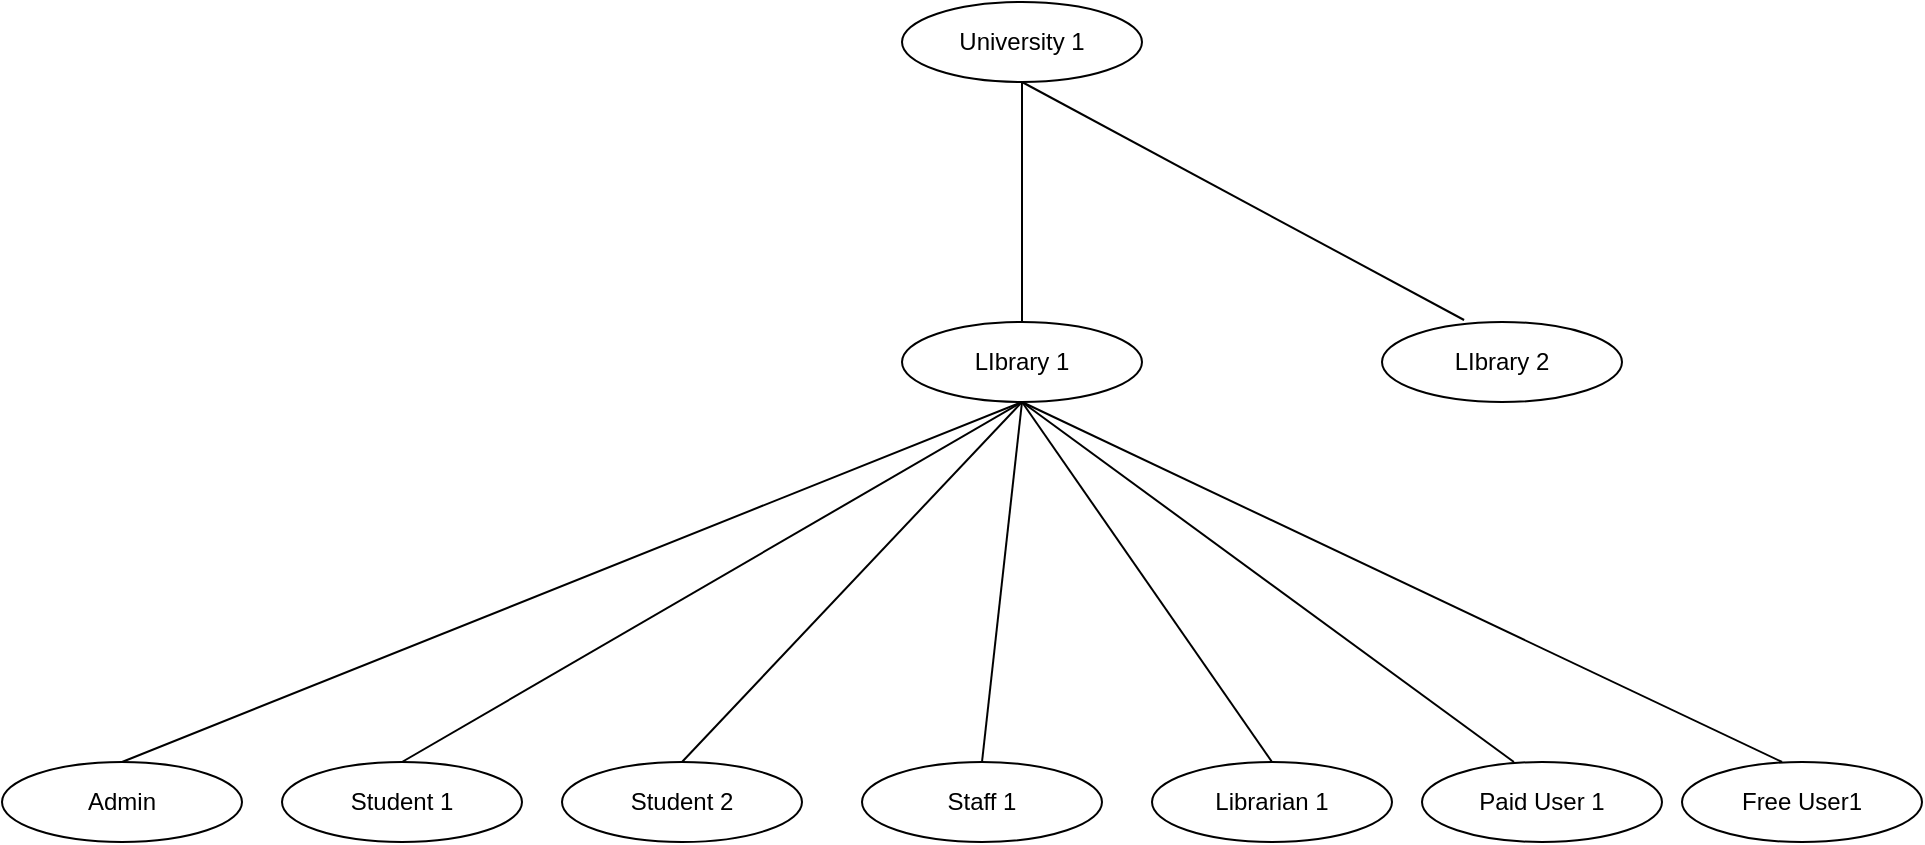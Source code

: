 <mxfile version="23.0.2" type="device">
  <diagram name="Page-1" id="MNugG3Xq0J3r4kziOTGS">
    <mxGraphModel dx="2717" dy="873" grid="1" gridSize="10" guides="1" tooltips="1" connect="1" arrows="1" fold="1" page="1" pageScale="1" pageWidth="850" pageHeight="1100" math="0" shadow="0">
      <root>
        <mxCell id="0" />
        <mxCell id="1" parent="0" />
        <mxCell id="GiUA6xF0uY9OTVduVPU2-4" value="Student 1" style="ellipse;whiteSpace=wrap;html=1;" vertex="1" parent="1">
          <mxGeometry x="-10" y="580" width="120" height="40" as="geometry" />
        </mxCell>
        <mxCell id="GiUA6xF0uY9OTVduVPU2-8" value="Admin" style="ellipse;whiteSpace=wrap;html=1;" vertex="1" parent="1">
          <mxGeometry x="-150" y="580" width="120" height="40" as="geometry" />
        </mxCell>
        <mxCell id="GiUA6xF0uY9OTVduVPU2-9" value="Student 2" style="ellipse;whiteSpace=wrap;html=1;" vertex="1" parent="1">
          <mxGeometry x="130" y="580" width="120" height="40" as="geometry" />
        </mxCell>
        <mxCell id="GiUA6xF0uY9OTVduVPU2-10" value="Staff 1" style="ellipse;whiteSpace=wrap;html=1;" vertex="1" parent="1">
          <mxGeometry x="280" y="580" width="120" height="40" as="geometry" />
        </mxCell>
        <mxCell id="GiUA6xF0uY9OTVduVPU2-11" value="Librarian 1" style="ellipse;whiteSpace=wrap;html=1;" vertex="1" parent="1">
          <mxGeometry x="425" y="580" width="120" height="40" as="geometry" />
        </mxCell>
        <mxCell id="GiUA6xF0uY9OTVduVPU2-12" value="Paid User 1" style="ellipse;whiteSpace=wrap;html=1;" vertex="1" parent="1">
          <mxGeometry x="560" y="580" width="120" height="40" as="geometry" />
        </mxCell>
        <mxCell id="GiUA6xF0uY9OTVduVPU2-14" value="LIbrary 1" style="ellipse;whiteSpace=wrap;html=1;" vertex="1" parent="1">
          <mxGeometry x="300" y="360" width="120" height="40" as="geometry" />
        </mxCell>
        <mxCell id="GiUA6xF0uY9OTVduVPU2-15" value="University 1" style="ellipse;whiteSpace=wrap;html=1;" vertex="1" parent="1">
          <mxGeometry x="300" y="200" width="120" height="40" as="geometry" />
        </mxCell>
        <mxCell id="GiUA6xF0uY9OTVduVPU2-16" value="Free User1" style="ellipse;whiteSpace=wrap;html=1;" vertex="1" parent="1">
          <mxGeometry x="690" y="580" width="120" height="40" as="geometry" />
        </mxCell>
        <mxCell id="GiUA6xF0uY9OTVduVPU2-17" value="" style="endArrow=none;html=1;rounded=0;entryX=0.5;entryY=1;entryDx=0;entryDy=0;" edge="1" parent="1" target="GiUA6xF0uY9OTVduVPU2-15">
          <mxGeometry width="50" height="50" relative="1" as="geometry">
            <mxPoint x="360" y="360" as="sourcePoint" />
            <mxPoint x="450" y="360" as="targetPoint" />
          </mxGeometry>
        </mxCell>
        <mxCell id="GiUA6xF0uY9OTVduVPU2-18" value="" style="endArrow=none;html=1;rounded=0;entryX=0.5;entryY=0;entryDx=0;entryDy=0;" edge="1" parent="1" target="GiUA6xF0uY9OTVduVPU2-8">
          <mxGeometry width="50" height="50" relative="1" as="geometry">
            <mxPoint x="360" y="400" as="sourcePoint" />
            <mxPoint x="-190" y="570" as="targetPoint" />
          </mxGeometry>
        </mxCell>
        <mxCell id="GiUA6xF0uY9OTVduVPU2-19" value="" style="endArrow=none;html=1;rounded=0;exitX=0.5;exitY=1;exitDx=0;exitDy=0;entryX=0.5;entryY=0;entryDx=0;entryDy=0;" edge="1" parent="1" source="GiUA6xF0uY9OTVduVPU2-14" target="GiUA6xF0uY9OTVduVPU2-4">
          <mxGeometry width="50" height="50" relative="1" as="geometry">
            <mxPoint x="450" y="410" as="sourcePoint" />
            <mxPoint x="500" y="360" as="targetPoint" />
          </mxGeometry>
        </mxCell>
        <mxCell id="GiUA6xF0uY9OTVduVPU2-20" value="" style="endArrow=none;html=1;rounded=0;entryX=0.5;entryY=0;entryDx=0;entryDy=0;" edge="1" parent="1" target="GiUA6xF0uY9OTVduVPU2-9">
          <mxGeometry width="50" height="50" relative="1" as="geometry">
            <mxPoint x="360" y="400" as="sourcePoint" />
            <mxPoint x="610" y="360" as="targetPoint" />
          </mxGeometry>
        </mxCell>
        <mxCell id="GiUA6xF0uY9OTVduVPU2-21" value="" style="endArrow=none;html=1;rounded=0;exitX=0.5;exitY=1;exitDx=0;exitDy=0;entryX=0.5;entryY=0;entryDx=0;entryDy=0;" edge="1" parent="1" source="GiUA6xF0uY9OTVduVPU2-14" target="GiUA6xF0uY9OTVduVPU2-10">
          <mxGeometry width="50" height="50" relative="1" as="geometry">
            <mxPoint x="500" y="440" as="sourcePoint" />
            <mxPoint x="550" y="390" as="targetPoint" />
          </mxGeometry>
        </mxCell>
        <mxCell id="GiUA6xF0uY9OTVduVPU2-22" value="" style="endArrow=none;html=1;rounded=0;entryX=0.5;entryY=0;entryDx=0;entryDy=0;" edge="1" parent="1" target="GiUA6xF0uY9OTVduVPU2-11">
          <mxGeometry width="50" height="50" relative="1" as="geometry">
            <mxPoint x="360" y="400" as="sourcePoint" />
            <mxPoint x="570" y="450" as="targetPoint" />
          </mxGeometry>
        </mxCell>
        <mxCell id="GiUA6xF0uY9OTVduVPU2-23" value="" style="endArrow=none;html=1;rounded=0;entryX=0.383;entryY=0;entryDx=0;entryDy=0;entryPerimeter=0;" edge="1" parent="1" target="GiUA6xF0uY9OTVduVPU2-12">
          <mxGeometry width="50" height="50" relative="1" as="geometry">
            <mxPoint x="360" y="400" as="sourcePoint" />
            <mxPoint x="480" y="460" as="targetPoint" />
          </mxGeometry>
        </mxCell>
        <mxCell id="GiUA6xF0uY9OTVduVPU2-24" value="" style="endArrow=none;html=1;rounded=0;exitX=0.5;exitY=1;exitDx=0;exitDy=0;entryX=0.417;entryY=0;entryDx=0;entryDy=0;entryPerimeter=0;" edge="1" parent="1" source="GiUA6xF0uY9OTVduVPU2-14" target="GiUA6xF0uY9OTVduVPU2-16">
          <mxGeometry width="50" height="50" relative="1" as="geometry">
            <mxPoint x="480" y="520" as="sourcePoint" />
            <mxPoint x="530" y="470" as="targetPoint" />
          </mxGeometry>
        </mxCell>
        <mxCell id="GiUA6xF0uY9OTVduVPU2-26" value="LIbrary 2" style="ellipse;whiteSpace=wrap;html=1;" vertex="1" parent="1">
          <mxGeometry x="540" y="360" width="120" height="40" as="geometry" />
        </mxCell>
        <mxCell id="GiUA6xF0uY9OTVduVPU2-27" value="" style="endArrow=none;html=1;rounded=0;exitX=0.342;exitY=-0.025;exitDx=0;exitDy=0;exitPerimeter=0;entryX=0.5;entryY=1;entryDx=0;entryDy=0;" edge="1" parent="1" source="GiUA6xF0uY9OTVduVPU2-26" target="GiUA6xF0uY9OTVduVPU2-15">
          <mxGeometry width="50" height="50" relative="1" as="geometry">
            <mxPoint x="230" y="360" as="sourcePoint" />
            <mxPoint x="310" y="230" as="targetPoint" />
          </mxGeometry>
        </mxCell>
      </root>
    </mxGraphModel>
  </diagram>
</mxfile>

